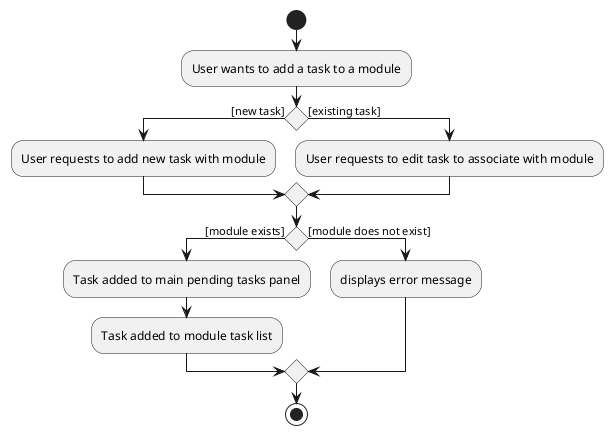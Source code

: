 @startuml
start
:User wants to add a task to a module;
if () then ([new task])
:User requests to add new task with module;
else ([existing task])
:User requests to edit task to associate with module;
endif
if () then ([module exists])
    :Task added to main pending tasks panel;
    :Task added to module task list;
else ([module does not exist])
    :displays error message;

endif
stop
@enduml
